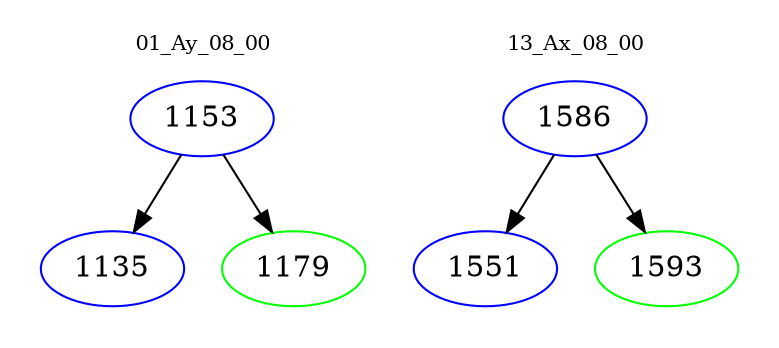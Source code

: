 digraph{
subgraph cluster_0 {
color = white
label = "01_Ay_08_00";
fontsize=10;
T0_1153 [label="1153", color="blue"]
T0_1153 -> T0_1135 [color="black"]
T0_1135 [label="1135", color="blue"]
T0_1153 -> T0_1179 [color="black"]
T0_1179 [label="1179", color="green"]
}
subgraph cluster_1 {
color = white
label = "13_Ax_08_00";
fontsize=10;
T1_1586 [label="1586", color="blue"]
T1_1586 -> T1_1551 [color="black"]
T1_1551 [label="1551", color="blue"]
T1_1586 -> T1_1593 [color="black"]
T1_1593 [label="1593", color="green"]
}
}
